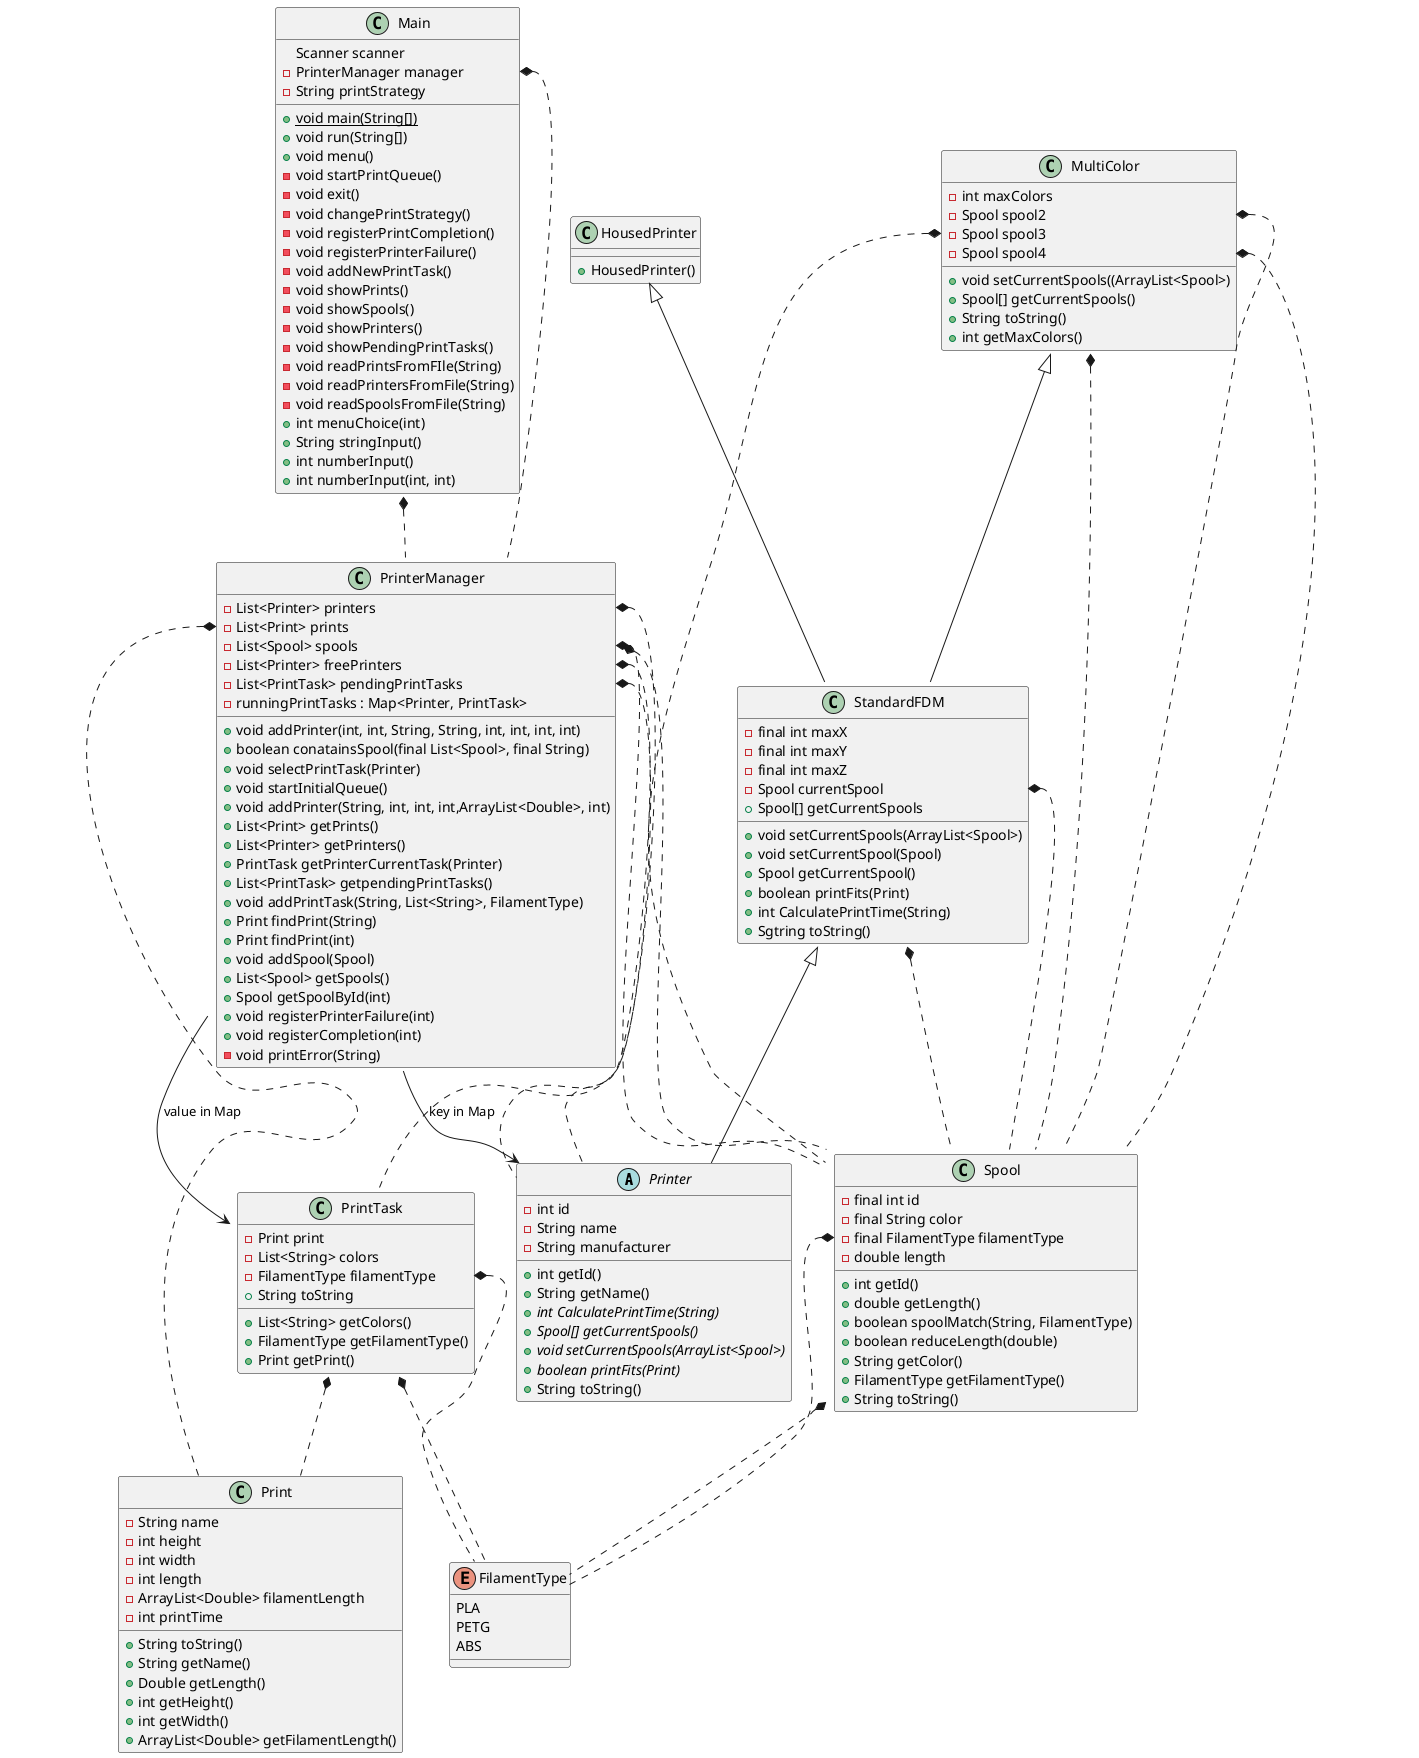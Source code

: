 @startuml
abstract class Printer{
- int id
-String name
-String manufacturer
+ int getId()
+ String getName()
+ {abstract} int CalculatePrintTime(String)
+ {abstract} Spool[] getCurrentSpools()
+{abstract} void setCurrentSpools(ArrayList<Spool>)
+ {abstract} boolean printFits(Print)
+String toString()
}
enum FilamentType{
    PLA
    PETG
    ABS
}
class HousedPrinter{
+ HousedPrinter()
}
class MultiColor{
- int maxColors
- Spool spool2
- Spool spool3
- Spool spool4
+ void setCurrentSpools((ArrayList<Spool>)
+ Spool[] getCurrentSpools()
+String toString()
+int getMaxColors()
}
class Print{
-String name
-int height
-int width
-int length
-ArrayList<Double> filamentLength
-int printTime
+String toString()
+String getName()
+Double getLength()
+int getHeight()
+int getWidth()
+ ArrayList<Double> getFilamentLength()
}
class PrintTask{
-Print print
-List<String> colors
-FilamentType filamentType
+ List<String> getColors()
+FilamentType getFilamentType()
+Print getPrint()
+String toString
}
class Spool{
-final int id
-final String color
- final FilamentType filamentType
-double length
+int getId()
+double getLength()
+boolean spoolMatch(String, FilamentType)
+boolean reduceLength(double)
+String getColor()
+FilamentType getFilamentType()
+String toString()
}
class StandardFDM{
-final int maxX
-final int maxY
-final int maxZ
-Spool currentSpool
+void setCurrentSpools(ArrayList<Spool>)
+void setCurrentSpool(Spool)
+Spool getCurrentSpool()
+Spool[] getCurrentSpools
+boolean printFits(Print)
+int CalculatePrintTime(String)
+Sgtring toString()
}
class PrinterManager{
-List<Printer> printers
- List<Print> prints
-List<Spool> spools
-List<Printer> freePrinters
-List<PrintTask> pendingPrintTasks
- runningPrintTasks : Map<Printer, PrintTask>
+void addPrinter(int, int, String, String, int, int, int, int)
+boolean conatainsSpool(final List<Spool>, final String)
+void selectPrintTask(Printer)
+void startInitialQueue()
+void addPrinter(String, int, int, int,ArrayList<Double>, int)
+List<Print> getPrints()
+List<Printer> getPrinters()
+PrintTask getPrinterCurrentTask(Printer)
+List<PrintTask> getpendingPrintTasks()
+void addPrintTask(String, List<String>, FilamentType)
+Print findPrint(String)
+Print findPrint(int)
+void addSpool(Spool)
+List<Spool> getSpools()
+Spool getSpoolById(int)
+void registerPrinterFailure(int)
+void registerCompletion(int)
-void printError(String)
}
class Main{
Scanner scanner
-PrinterManager manager
-String printStrategy
+{static} void main(String[])
+void run(String[])
+void menu()
-void startPrintQueue()
-void exit()
-void changePrintStrategy()
-void registerPrintCompletion()
-void registerPrinterFailure()
-void addNewPrintTask()
-void showPrints()
-void showSpools()
-void showPrinters()
-void showPendingPrintTasks()
-void readPrintsFromFIle(String)
-void readPrintersFromFile(String)
-void readSpoolsFromFile(String)
+int menuChoice(int)
+String stringInput()
+int numberInput()
+int numberInput(int, int)
}

StandardFDM <|-- Printer
MultiColor <|-- StandardFDM
HousedPrinter <|-- StandardFDM
PrintTask *.. FilamentType
PrintTask *.. Print
MultiColor *.. Spool
Spool *.. FilamentType
StandardFDM *.. Spool
Main *.. PrinterManager
PrinterManager::printers *.. Printer
PrinterManager::prints *.. Print
PrinterManager::spools *.. Spool
PrinterManager::freeSpools *.. Spool
PrinterManager::freePrinters *.. Printer
PrinterManager::pendingPrintTask *.. PrintTask
PrinterManager--> Printer : "key in Map"
PrinterManager--> PrintTask : "value in Map"
StandardFDM::currentSpool *.. Spool
Spool::filamentType *.. FilamentType
PrintTask::filamentType *.. FilamentType
Main::manager *.. PrinterManager
MultiColor::spool2 *.. Spool
MultiColor::spool3 *.. Spool
MultiColor::spool4 *.. Spool







@enduml